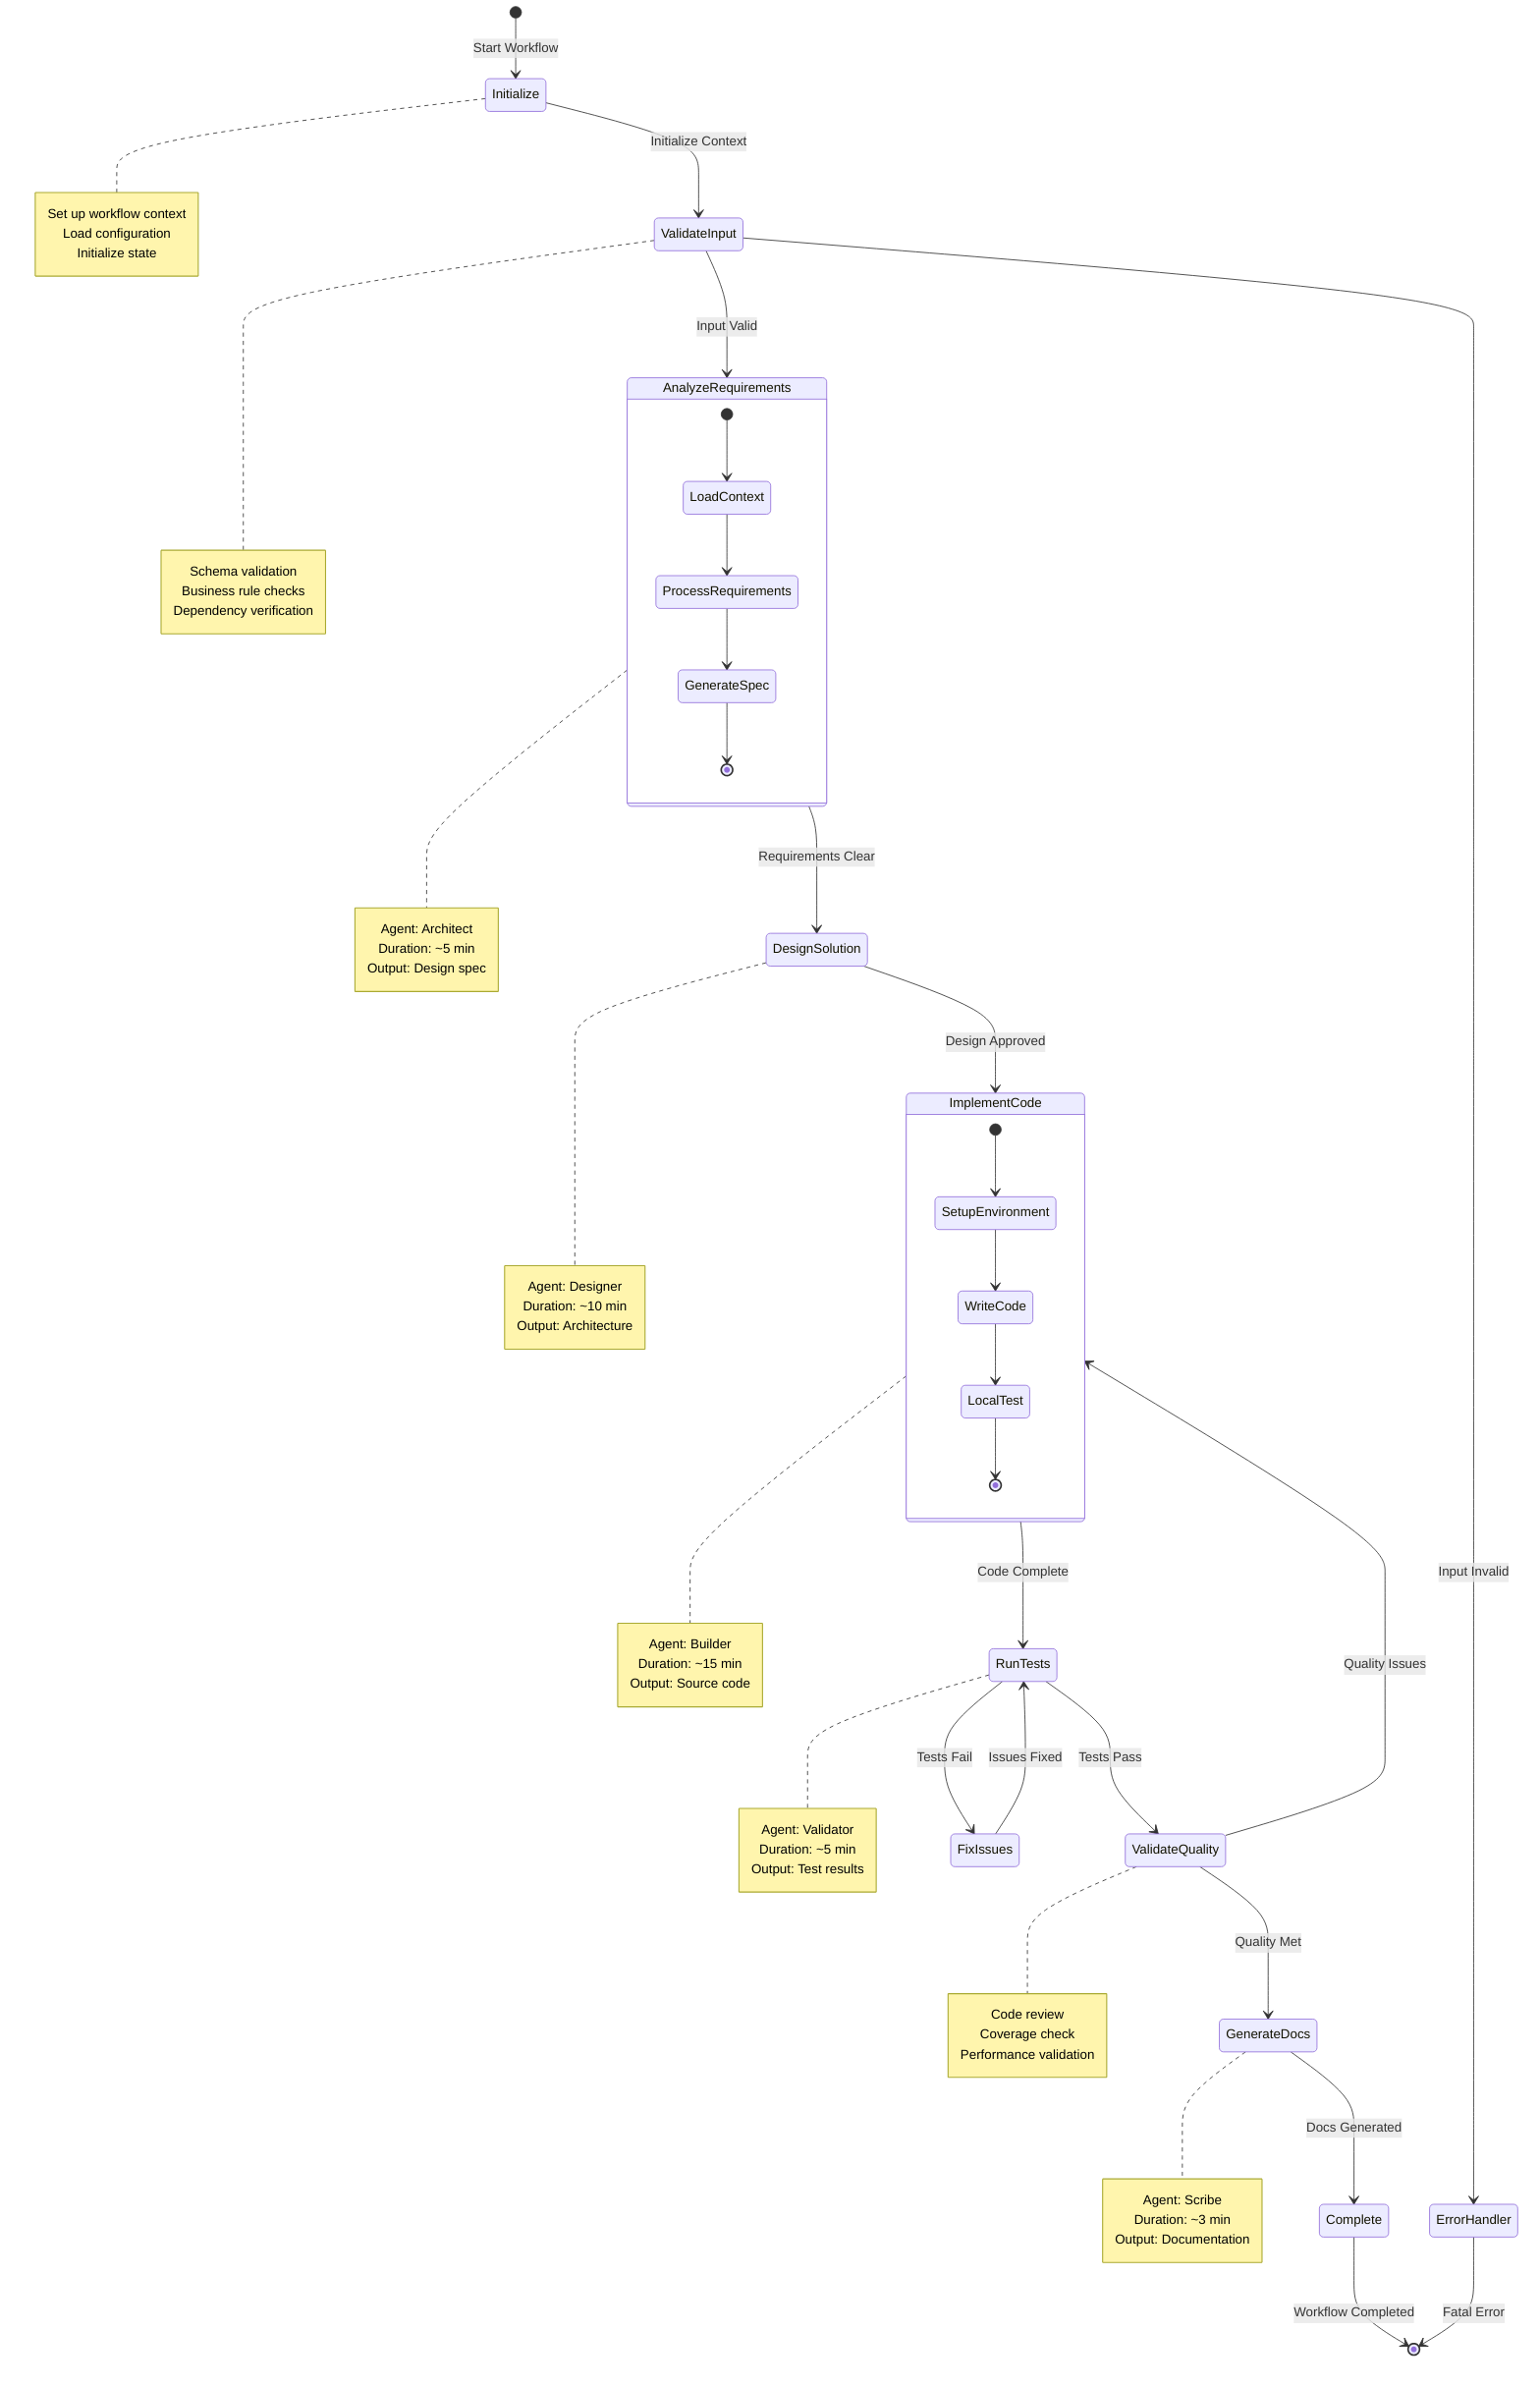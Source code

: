 %% Sequential Workflow - Basic Pattern
%% Shows simple linear task execution flow
%% Streamlines straightforward workflows for predictable operations
%% Version: 1.0
%% Last Updated: 2025-10-14

stateDiagram-v2
    [*] --> Initialize: Start Workflow

    Initialize --> ValidateInput: Initialize Context
    note right of Initialize
        Set up workflow context
        Load configuration
        Initialize state
    end note

    ValidateInput --> AnalyzeRequirements: Input Valid
    ValidateInput --> ErrorHandler: Input Invalid
    note right of ValidateInput
        Schema validation
        Business rule checks
        Dependency verification
    end note

    AnalyzeRequirements --> DesignSolution: Requirements Clear
    note right of AnalyzeRequirements
        Agent: Architect
        Duration: ~5 min
        Output: Design spec
    end note

    DesignSolution --> ImplementCode: Design Approved
    note right of DesignSolution
        Agent: Designer
        Duration: ~10 min
        Output: Architecture
    end note

    ImplementCode --> RunTests: Code Complete
    note right of ImplementCode
        Agent: Builder
        Duration: ~15 min
        Output: Source code
    end note

    RunTests --> ValidateQuality: Tests Pass
    RunTests --> FixIssues: Tests Fail
    note right of RunTests
        Agent: Validator
        Duration: ~5 min
        Output: Test results
    end note

    FixIssues --> RunTests: Issues Fixed

    ValidateQuality --> GenerateDocs: Quality Met
    ValidateQuality --> ImplementCode: Quality Issues
    note right of ValidateQuality
        Code review
        Coverage check
        Performance validation
    end note

    GenerateDocs --> Complete: Docs Generated
    note right of GenerateDocs
        Agent: Scribe
        Duration: ~3 min
        Output: Documentation
    end note

    Complete --> [*]: Workflow Completed

    ErrorHandler --> [*]: Fatal Error

    state AnalyzeRequirements {
        [*] --> LoadContext
        LoadContext --> ProcessRequirements
        ProcessRequirements --> GenerateSpec
        GenerateSpec --> [*]
    }

    state ImplementCode {
        [*] --> SetupEnvironment
        SetupEnvironment --> WriteCode
        WriteCode --> LocalTest
        LocalTest --> [*]
    }